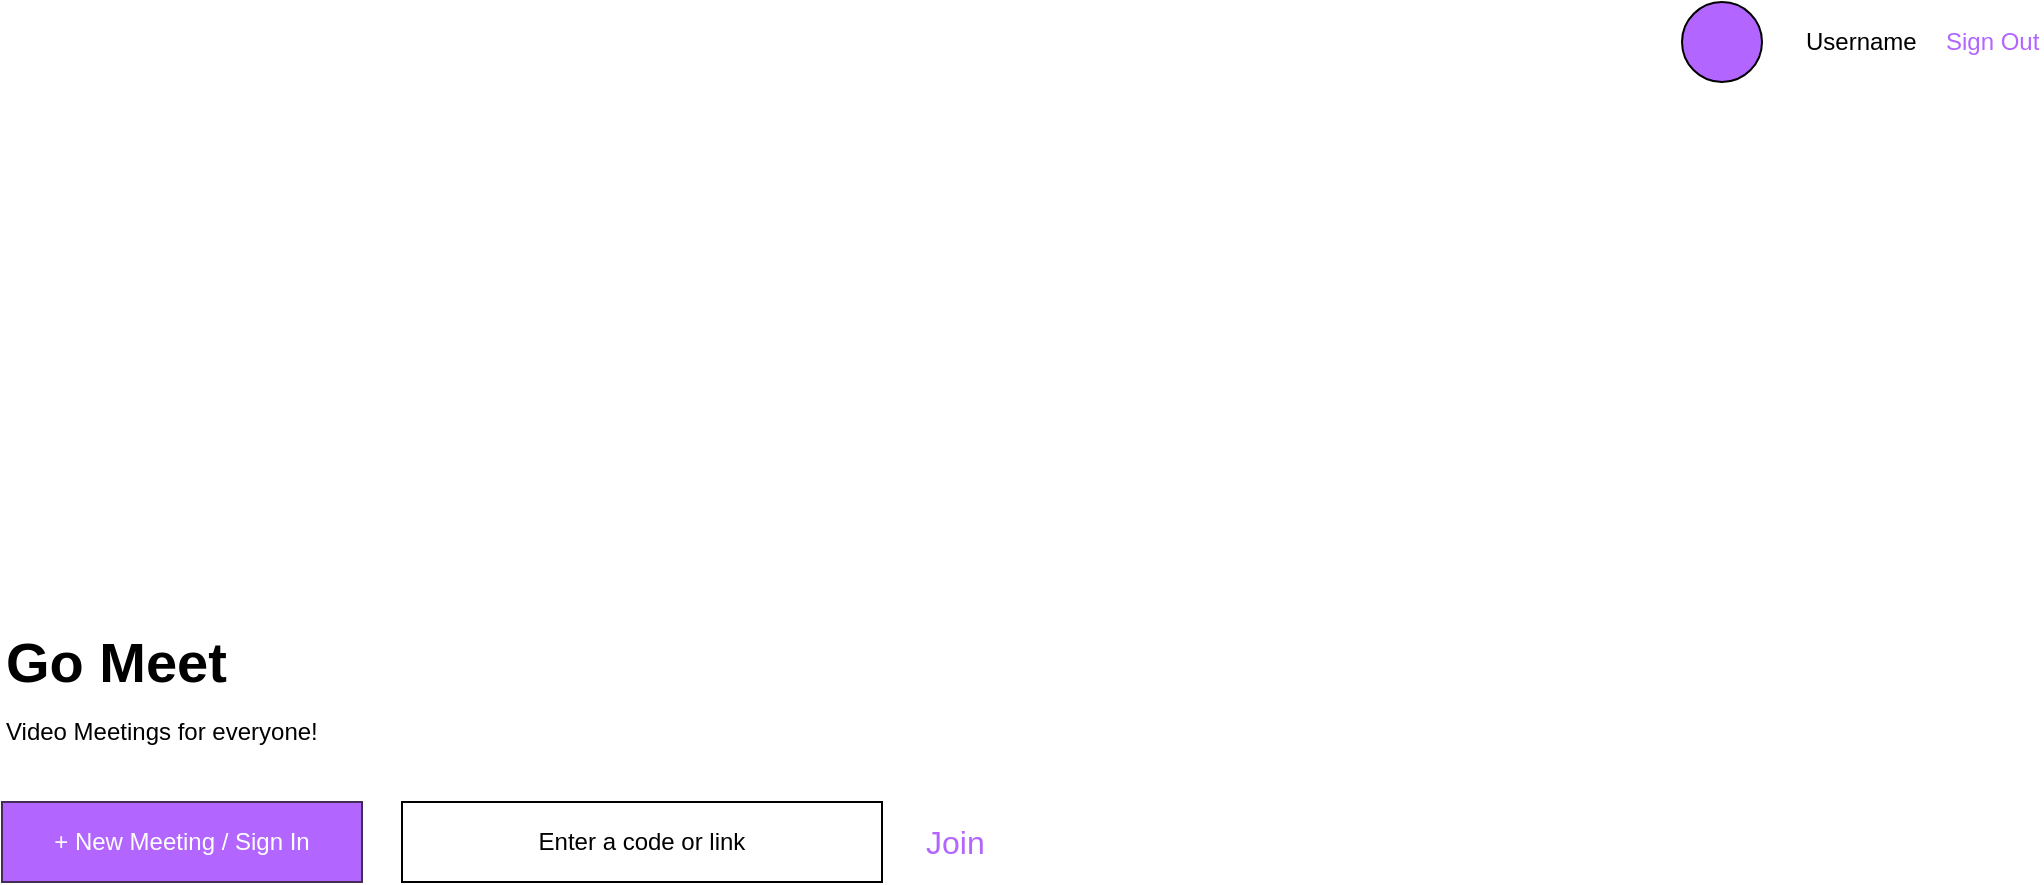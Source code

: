 <mxfile>
    <diagram id="ksJ8OBkkBK5ntvKOhaUa" name="Page-1">
        <mxGraphModel dx="1678" dy="1440" grid="1" gridSize="10" guides="1" tooltips="1" connect="1" arrows="1" fold="1" page="1" pageScale="1" pageWidth="1169" pageHeight="827" math="0" shadow="0">
            <root>
                <mxCell id="0"/>
                <mxCell id="1" parent="0"/>
                <mxCell id="2" value="+ New Meeting / Sign In" style="rounded=0;whiteSpace=wrap;html=1;fillColor=#B266FF;fontColor=#ffffff;strokeColor=#432D57;" parent="1" vertex="1">
                    <mxGeometry x="120" y="425" width="180" height="40" as="geometry"/>
                </mxCell>
                <mxCell id="3" value="Go Meet" style="text;html=1;strokeColor=none;fillColor=none;align=left;verticalAlign=middle;whiteSpace=wrap;rounded=0;fontSize=28;fontStyle=1" parent="1" vertex="1">
                    <mxGeometry x="120" y="340" width="195" height="30" as="geometry"/>
                </mxCell>
                <mxCell id="4" value="Video Meetings for everyone!" style="text;html=1;strokeColor=none;fillColor=none;align=left;verticalAlign=middle;whiteSpace=wrap;rounded=0;" parent="1" vertex="1">
                    <mxGeometry x="120" y="380" width="295" height="20" as="geometry"/>
                </mxCell>
                <mxCell id="5" value="Enter a code or link" style="rounded=0;whiteSpace=wrap;html=1;" parent="1" vertex="1">
                    <mxGeometry x="320" y="425" width="240" height="40" as="geometry"/>
                </mxCell>
                <mxCell id="7" value="Join" style="text;html=1;strokeColor=none;fillColor=none;align=left;verticalAlign=middle;whiteSpace=wrap;rounded=0;fontSize=16;fontColor=#B266FF;" parent="1" vertex="1">
                    <mxGeometry x="580" y="435" width="50" height="20" as="geometry"/>
                </mxCell>
                <mxCell id="9" value="" style="ellipse;whiteSpace=wrap;html=1;aspect=fixed;fontSize=16;fontColor=#B266FF;fillColor=#B266FF;" parent="1" vertex="1">
                    <mxGeometry x="960" y="25" width="40" height="40" as="geometry"/>
                </mxCell>
                <mxCell id="11" value="Username" style="text;html=1;strokeColor=none;fillColor=none;align=left;verticalAlign=middle;whiteSpace=wrap;rounded=0;" parent="1" vertex="1">
                    <mxGeometry x="1020" y="35" width="60" height="20" as="geometry"/>
                </mxCell>
                <mxCell id="12" value="Sign Out" style="text;html=1;strokeColor=none;fillColor=none;align=left;verticalAlign=middle;whiteSpace=wrap;rounded=0;fontColor=#B266FF;" parent="1" vertex="1">
                    <mxGeometry x="1090" y="35" width="50" height="20" as="geometry"/>
                </mxCell>
            </root>
        </mxGraphModel>
    </diagram>
</mxfile>